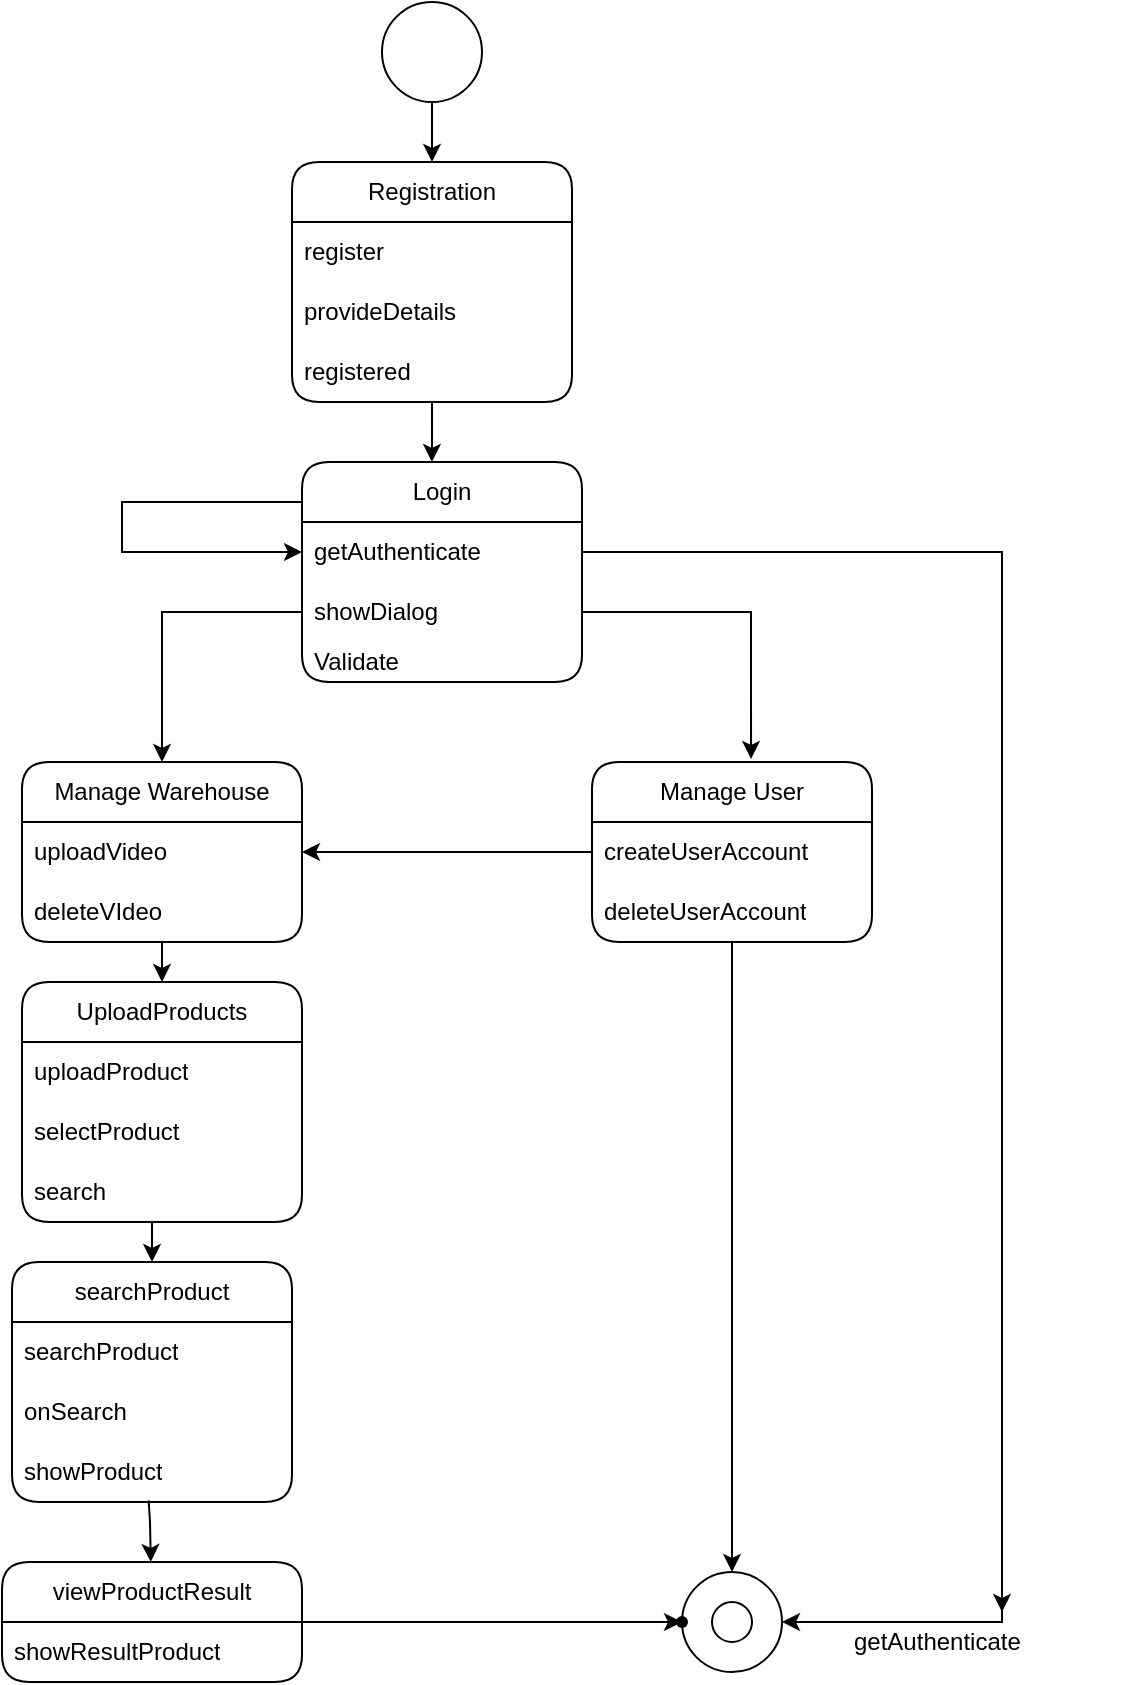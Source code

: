 <mxfile version="21.1.7">
  <diagram name="Page-1" id="us4y8G0hW0AALbvcc-4g">
    <mxGraphModel dx="591" dy="773" grid="1" gridSize="10" guides="1" tooltips="1" connect="1" arrows="1" fold="1" page="1" pageScale="1" pageWidth="850" pageHeight="1100" math="0" shadow="0">
      <root>
        <mxCell id="0" />
        <mxCell id="1" parent="0" />
        <mxCell id="wQCT6eP8Y0Su3LPdMnlr-79" style="edgeStyle=orthogonalEdgeStyle;rounded=0;orthogonalLoop=1;jettySize=auto;html=1;exitX=0.5;exitY=1;exitDx=0;exitDy=0;entryX=0.5;entryY=0;entryDx=0;entryDy=0;" edge="1" parent="1" source="wQCT6eP8Y0Su3LPdMnlr-1" target="wQCT6eP8Y0Su3LPdMnlr-2">
          <mxGeometry relative="1" as="geometry" />
        </mxCell>
        <mxCell id="wQCT6eP8Y0Su3LPdMnlr-1" value="" style="ellipse;whiteSpace=wrap;html=1;aspect=fixed;" vertex="1" parent="1">
          <mxGeometry x="250" y="110" width="50" height="50" as="geometry" />
        </mxCell>
        <mxCell id="wQCT6eP8Y0Su3LPdMnlr-68" style="edgeStyle=orthogonalEdgeStyle;rounded=0;orthogonalLoop=1;jettySize=auto;html=1;entryX=0.464;entryY=0;entryDx=0;entryDy=0;entryPerimeter=0;" edge="1" parent="1" source="wQCT6eP8Y0Su3LPdMnlr-2" target="wQCT6eP8Y0Su3LPdMnlr-6">
          <mxGeometry relative="1" as="geometry" />
        </mxCell>
        <mxCell id="wQCT6eP8Y0Su3LPdMnlr-2" value="Registration" style="swimlane;fontStyle=0;childLayout=stackLayout;horizontal=1;startSize=30;horizontalStack=0;resizeParent=1;resizeParentMax=0;resizeLast=0;collapsible=1;marginBottom=0;whiteSpace=wrap;html=1;rounded=1;swimlaneLine=1;glass=0;" vertex="1" parent="1">
          <mxGeometry x="205" y="190" width="140" height="120" as="geometry" />
        </mxCell>
        <mxCell id="wQCT6eP8Y0Su3LPdMnlr-3" value="register" style="text;strokeColor=none;fillColor=none;align=left;verticalAlign=middle;spacingLeft=4;spacingRight=4;overflow=hidden;points=[[0,0.5],[1,0.5]];portConstraint=eastwest;rotatable=0;whiteSpace=wrap;html=1;" vertex="1" parent="wQCT6eP8Y0Su3LPdMnlr-2">
          <mxGeometry y="30" width="140" height="30" as="geometry" />
        </mxCell>
        <mxCell id="wQCT6eP8Y0Su3LPdMnlr-4" value="provideDetails" style="text;strokeColor=none;fillColor=none;align=left;verticalAlign=middle;spacingLeft=4;spacingRight=4;overflow=hidden;points=[[0,0.5],[1,0.5]];portConstraint=eastwest;rotatable=0;whiteSpace=wrap;html=1;" vertex="1" parent="wQCT6eP8Y0Su3LPdMnlr-2">
          <mxGeometry y="60" width="140" height="30" as="geometry" />
        </mxCell>
        <mxCell id="wQCT6eP8Y0Su3LPdMnlr-5" value="registered" style="text;strokeColor=none;fillColor=none;align=left;verticalAlign=middle;spacingLeft=4;spacingRight=4;overflow=hidden;points=[[0,0.5],[1,0.5]];portConstraint=eastwest;rotatable=0;whiteSpace=wrap;html=1;" vertex="1" parent="wQCT6eP8Y0Su3LPdMnlr-2">
          <mxGeometry y="90" width="140" height="30" as="geometry" />
        </mxCell>
        <mxCell id="wQCT6eP8Y0Su3LPdMnlr-6" value="Login" style="swimlane;fontStyle=0;childLayout=stackLayout;horizontal=1;startSize=30;horizontalStack=0;resizeParent=1;resizeParentMax=0;resizeLast=0;collapsible=1;marginBottom=0;whiteSpace=wrap;html=1;rounded=1;" vertex="1" parent="1">
          <mxGeometry x="210" y="340" width="140" height="110" as="geometry" />
        </mxCell>
        <mxCell id="wQCT6eP8Y0Su3LPdMnlr-7" value="getAuthenticate" style="text;strokeColor=none;fillColor=none;align=left;verticalAlign=middle;spacingLeft=4;spacingRight=4;overflow=hidden;points=[[0,0.5],[1,0.5]];portConstraint=eastwest;rotatable=0;whiteSpace=wrap;html=1;" vertex="1" parent="wQCT6eP8Y0Su3LPdMnlr-6">
          <mxGeometry y="30" width="140" height="30" as="geometry" />
        </mxCell>
        <mxCell id="wQCT6eP8Y0Su3LPdMnlr-8" value="showDialog" style="text;strokeColor=none;fillColor=none;align=left;verticalAlign=middle;spacingLeft=4;spacingRight=4;overflow=hidden;points=[[0,0.5],[1,0.5]];portConstraint=eastwest;rotatable=0;whiteSpace=wrap;html=1;" vertex="1" parent="wQCT6eP8Y0Su3LPdMnlr-6">
          <mxGeometry y="60" width="140" height="30" as="geometry" />
        </mxCell>
        <mxCell id="wQCT6eP8Y0Su3LPdMnlr-33" value="Validate" style="text;strokeColor=none;fillColor=none;align=left;verticalAlign=middle;spacingLeft=4;spacingRight=4;overflow=hidden;points=[[0,0.5],[1,0.5]];portConstraint=eastwest;rotatable=0;whiteSpace=wrap;html=1;" vertex="1" parent="wQCT6eP8Y0Su3LPdMnlr-6">
          <mxGeometry y="90" width="140" height="20" as="geometry" />
        </mxCell>
        <mxCell id="wQCT6eP8Y0Su3LPdMnlr-67" style="edgeStyle=orthogonalEdgeStyle;rounded=0;orthogonalLoop=1;jettySize=auto;html=1;exitX=0;exitY=0.25;exitDx=0;exitDy=0;entryX=0;entryY=0.5;entryDx=0;entryDy=0;" edge="1" parent="wQCT6eP8Y0Su3LPdMnlr-6" source="wQCT6eP8Y0Su3LPdMnlr-6" target="wQCT6eP8Y0Su3LPdMnlr-7">
          <mxGeometry relative="1" as="geometry">
            <mxPoint x="-90" y="27.667" as="targetPoint" />
            <Array as="points">
              <mxPoint y="20" />
              <mxPoint x="-90" y="20" />
              <mxPoint x="-90" y="45" />
            </Array>
          </mxGeometry>
        </mxCell>
        <mxCell id="wQCT6eP8Y0Su3LPdMnlr-62" style="edgeStyle=orthogonalEdgeStyle;rounded=0;orthogonalLoop=1;jettySize=auto;html=1;exitX=0.5;exitY=1;exitDx=0;exitDy=0;entryX=0.5;entryY=0;entryDx=0;entryDy=0;" edge="1" parent="1" source="wQCT6eP8Y0Su3LPdMnlr-10" target="wQCT6eP8Y0Su3LPdMnlr-18">
          <mxGeometry relative="1" as="geometry" />
        </mxCell>
        <mxCell id="wQCT6eP8Y0Su3LPdMnlr-10" value="Manage Warehouse" style="swimlane;fontStyle=0;childLayout=stackLayout;horizontal=1;startSize=30;horizontalStack=0;resizeParent=1;resizeParentMax=0;resizeLast=0;collapsible=1;marginBottom=0;whiteSpace=wrap;html=1;rounded=1;" vertex="1" parent="1">
          <mxGeometry x="70" y="490" width="140" height="90" as="geometry" />
        </mxCell>
        <mxCell id="wQCT6eP8Y0Su3LPdMnlr-11" value="uploadVideo" style="text;strokeColor=none;fillColor=none;align=left;verticalAlign=middle;spacingLeft=4;spacingRight=4;overflow=hidden;points=[[0,0.5],[1,0.5]];portConstraint=eastwest;rotatable=0;whiteSpace=wrap;html=1;" vertex="1" parent="wQCT6eP8Y0Su3LPdMnlr-10">
          <mxGeometry y="30" width="140" height="30" as="geometry" />
        </mxCell>
        <mxCell id="wQCT6eP8Y0Su3LPdMnlr-12" value="deleteVIdeo" style="text;strokeColor=none;fillColor=none;align=left;verticalAlign=middle;spacingLeft=4;spacingRight=4;overflow=hidden;points=[[0,0.5],[1,0.5]];portConstraint=eastwest;rotatable=0;whiteSpace=wrap;html=1;" vertex="1" parent="wQCT6eP8Y0Su3LPdMnlr-10">
          <mxGeometry y="60" width="140" height="30" as="geometry" />
        </mxCell>
        <mxCell id="wQCT6eP8Y0Su3LPdMnlr-42" value="" style="edgeStyle=orthogonalEdgeStyle;rounded=0;orthogonalLoop=1;jettySize=auto;html=1;entryX=0.5;entryY=0;entryDx=0;entryDy=0;" edge="1" parent="1" source="wQCT6eP8Y0Su3LPdMnlr-14" target="wQCT6eP8Y0Su3LPdMnlr-30">
          <mxGeometry relative="1" as="geometry">
            <mxPoint x="425" y="705" as="targetPoint" />
          </mxGeometry>
        </mxCell>
        <mxCell id="wQCT6eP8Y0Su3LPdMnlr-14" value="Manage User " style="swimlane;fontStyle=0;childLayout=stackLayout;horizontal=1;startSize=30;horizontalStack=0;resizeParent=1;resizeParentMax=0;resizeLast=0;collapsible=1;marginBottom=0;whiteSpace=wrap;html=1;rounded=1;" vertex="1" parent="1">
          <mxGeometry x="355" y="490" width="140" height="90" as="geometry" />
        </mxCell>
        <mxCell id="wQCT6eP8Y0Su3LPdMnlr-15" value="createUserAccount" style="text;strokeColor=none;fillColor=none;align=left;verticalAlign=middle;spacingLeft=4;spacingRight=4;overflow=hidden;points=[[0,0.5],[1,0.5]];portConstraint=eastwest;rotatable=0;whiteSpace=wrap;html=1;" vertex="1" parent="wQCT6eP8Y0Su3LPdMnlr-14">
          <mxGeometry y="30" width="140" height="30" as="geometry" />
        </mxCell>
        <mxCell id="wQCT6eP8Y0Su3LPdMnlr-16" value="deleteUserAccount" style="text;strokeColor=none;fillColor=none;align=left;verticalAlign=middle;spacingLeft=4;spacingRight=4;overflow=hidden;points=[[0,0.5],[1,0.5]];portConstraint=eastwest;rotatable=0;whiteSpace=wrap;html=1;" vertex="1" parent="wQCT6eP8Y0Su3LPdMnlr-14">
          <mxGeometry y="60" width="140" height="30" as="geometry" />
        </mxCell>
        <mxCell id="wQCT6eP8Y0Su3LPdMnlr-61" style="edgeStyle=orthogonalEdgeStyle;rounded=0;orthogonalLoop=1;jettySize=auto;html=1;exitX=0.5;exitY=1;exitDx=0;exitDy=0;entryX=0.5;entryY=0;entryDx=0;entryDy=0;" edge="1" parent="1" source="wQCT6eP8Y0Su3LPdMnlr-18" target="wQCT6eP8Y0Su3LPdMnlr-22">
          <mxGeometry relative="1" as="geometry" />
        </mxCell>
        <mxCell id="wQCT6eP8Y0Su3LPdMnlr-18" value="UploadProducts" style="swimlane;fontStyle=0;childLayout=stackLayout;horizontal=1;startSize=30;horizontalStack=0;resizeParent=1;resizeParentMax=0;resizeLast=0;collapsible=1;marginBottom=0;whiteSpace=wrap;html=1;rounded=1;" vertex="1" parent="1">
          <mxGeometry x="70" y="600" width="140" height="120" as="geometry" />
        </mxCell>
        <mxCell id="wQCT6eP8Y0Su3LPdMnlr-19" value="uploadProduct" style="text;strokeColor=none;fillColor=none;align=left;verticalAlign=middle;spacingLeft=4;spacingRight=4;overflow=hidden;points=[[0,0.5],[1,0.5]];portConstraint=eastwest;rotatable=0;whiteSpace=wrap;html=1;" vertex="1" parent="wQCT6eP8Y0Su3LPdMnlr-18">
          <mxGeometry y="30" width="140" height="30" as="geometry" />
        </mxCell>
        <mxCell id="wQCT6eP8Y0Su3LPdMnlr-20" value="selectProduct" style="text;strokeColor=none;fillColor=none;align=left;verticalAlign=middle;spacingLeft=4;spacingRight=4;overflow=hidden;points=[[0,0.5],[1,0.5]];portConstraint=eastwest;rotatable=0;whiteSpace=wrap;html=1;" vertex="1" parent="wQCT6eP8Y0Su3LPdMnlr-18">
          <mxGeometry y="60" width="140" height="30" as="geometry" />
        </mxCell>
        <mxCell id="wQCT6eP8Y0Su3LPdMnlr-21" value="search" style="text;strokeColor=none;fillColor=none;align=left;verticalAlign=middle;spacingLeft=4;spacingRight=4;overflow=hidden;points=[[0,0.5],[1,0.5]];portConstraint=eastwest;rotatable=0;whiteSpace=wrap;html=1;" vertex="1" parent="wQCT6eP8Y0Su3LPdMnlr-18">
          <mxGeometry y="90" width="140" height="30" as="geometry" />
        </mxCell>
        <mxCell id="wQCT6eP8Y0Su3LPdMnlr-22" value="searchProduct" style="swimlane;fontStyle=0;childLayout=stackLayout;horizontal=1;startSize=30;horizontalStack=0;resizeParent=1;resizeParentMax=0;resizeLast=0;collapsible=1;marginBottom=0;whiteSpace=wrap;html=1;rounded=1;" vertex="1" parent="1">
          <mxGeometry x="65" y="740" width="140" height="120" as="geometry" />
        </mxCell>
        <mxCell id="wQCT6eP8Y0Su3LPdMnlr-23" value="searchProduct" style="text;strokeColor=none;fillColor=none;align=left;verticalAlign=middle;spacingLeft=4;spacingRight=4;overflow=hidden;points=[[0,0.5],[1,0.5]];portConstraint=eastwest;rotatable=0;whiteSpace=wrap;html=1;" vertex="1" parent="wQCT6eP8Y0Su3LPdMnlr-22">
          <mxGeometry y="30" width="140" height="30" as="geometry" />
        </mxCell>
        <mxCell id="wQCT6eP8Y0Su3LPdMnlr-24" value="onSearch" style="text;strokeColor=none;fillColor=none;align=left;verticalAlign=middle;spacingLeft=4;spacingRight=4;overflow=hidden;points=[[0,0.5],[1,0.5]];portConstraint=eastwest;rotatable=0;whiteSpace=wrap;html=1;" vertex="1" parent="wQCT6eP8Y0Su3LPdMnlr-22">
          <mxGeometry y="60" width="140" height="30" as="geometry" />
        </mxCell>
        <mxCell id="wQCT6eP8Y0Su3LPdMnlr-25" value="showProduct" style="text;strokeColor=none;fillColor=none;align=left;verticalAlign=middle;spacingLeft=4;spacingRight=4;overflow=hidden;points=[[0,0.5],[1,0.5]];portConstraint=eastwest;rotatable=0;whiteSpace=wrap;html=1;" vertex="1" parent="wQCT6eP8Y0Su3LPdMnlr-22">
          <mxGeometry y="90" width="140" height="30" as="geometry" />
        </mxCell>
        <mxCell id="wQCT6eP8Y0Su3LPdMnlr-57" value="" style="endArrow=classic;html=1;rounded=0;exitX=0.488;exitY=0.972;exitDx=0;exitDy=0;exitPerimeter=0;" edge="1" parent="wQCT6eP8Y0Su3LPdMnlr-22" source="wQCT6eP8Y0Su3LPdMnlr-25">
          <mxGeometry width="50" height="50" relative="1" as="geometry">
            <mxPoint x="65" y="120" as="sourcePoint" />
            <mxPoint x="69.41" y="150" as="targetPoint" />
            <Array as="points">
              <mxPoint x="69" y="130" />
            </Array>
          </mxGeometry>
        </mxCell>
        <mxCell id="wQCT6eP8Y0Su3LPdMnlr-40" value="" style="edgeStyle=orthogonalEdgeStyle;rounded=0;orthogonalLoop=1;jettySize=auto;html=1;" edge="1" parent="1" source="wQCT6eP8Y0Su3LPdMnlr-26" target="wQCT6eP8Y0Su3LPdMnlr-39">
          <mxGeometry relative="1" as="geometry" />
        </mxCell>
        <mxCell id="wQCT6eP8Y0Su3LPdMnlr-26" value="viewProductResult" style="swimlane;fontStyle=0;childLayout=stackLayout;horizontal=1;startSize=30;horizontalStack=0;resizeParent=1;resizeParentMax=0;resizeLast=0;collapsible=1;marginBottom=0;whiteSpace=wrap;html=1;rounded=1;" vertex="1" parent="1">
          <mxGeometry x="60" y="890" width="150" height="60" as="geometry" />
        </mxCell>
        <mxCell id="wQCT6eP8Y0Su3LPdMnlr-27" value="showResultProduct" style="text;strokeColor=none;fillColor=none;align=left;verticalAlign=middle;spacingLeft=4;spacingRight=4;overflow=hidden;points=[[0,0.5],[1,0.5]];portConstraint=eastwest;rotatable=0;whiteSpace=wrap;html=1;" vertex="1" parent="wQCT6eP8Y0Su3LPdMnlr-26">
          <mxGeometry y="30" width="150" height="30" as="geometry" />
        </mxCell>
        <mxCell id="wQCT6eP8Y0Su3LPdMnlr-30" value="" style="ellipse;whiteSpace=wrap;html=1;aspect=fixed;" vertex="1" parent="1">
          <mxGeometry x="400" y="895" width="50" height="50" as="geometry" />
        </mxCell>
        <mxCell id="wQCT6eP8Y0Su3LPdMnlr-36" value="" style="ellipse;whiteSpace=wrap;html=1;aspect=fixed;" vertex="1" parent="1">
          <mxGeometry x="415" y="910" width="20" height="20" as="geometry" />
        </mxCell>
        <mxCell id="wQCT6eP8Y0Su3LPdMnlr-39" value="" style="shape=waypoint;sketch=0;size=6;pointerEvents=1;points=[];fillColor=default;resizable=0;rotatable=0;perimeter=centerPerimeter;snapToPoint=1;fontStyle=0;startSize=30;rounded=1;" vertex="1" parent="1">
          <mxGeometry x="390" y="910" width="20" height="20" as="geometry" />
        </mxCell>
        <mxCell id="wQCT6eP8Y0Su3LPdMnlr-64" style="edgeStyle=orthogonalEdgeStyle;rounded=0;orthogonalLoop=1;jettySize=auto;html=1;exitX=0;exitY=0.5;exitDx=0;exitDy=0;entryX=1;entryY=0.5;entryDx=0;entryDy=0;" edge="1" parent="1" source="wQCT6eP8Y0Su3LPdMnlr-15" target="wQCT6eP8Y0Su3LPdMnlr-11">
          <mxGeometry relative="1" as="geometry" />
        </mxCell>
        <mxCell id="wQCT6eP8Y0Su3LPdMnlr-65" style="edgeStyle=orthogonalEdgeStyle;rounded=0;orthogonalLoop=1;jettySize=auto;html=1;entryX=0.5;entryY=0;entryDx=0;entryDy=0;" edge="1" parent="1" source="wQCT6eP8Y0Su3LPdMnlr-8" target="wQCT6eP8Y0Su3LPdMnlr-10">
          <mxGeometry relative="1" as="geometry" />
        </mxCell>
        <mxCell id="wQCT6eP8Y0Su3LPdMnlr-66" style="edgeStyle=orthogonalEdgeStyle;rounded=0;orthogonalLoop=1;jettySize=auto;html=1;exitX=1;exitY=0.5;exitDx=0;exitDy=0;entryX=0.568;entryY=-0.017;entryDx=0;entryDy=0;entryPerimeter=0;" edge="1" parent="1" source="wQCT6eP8Y0Su3LPdMnlr-8" target="wQCT6eP8Y0Su3LPdMnlr-14">
          <mxGeometry relative="1" as="geometry" />
        </mxCell>
        <mxCell id="wQCT6eP8Y0Su3LPdMnlr-75" value="getAuthenticate" style="text;strokeColor=none;fillColor=none;align=left;verticalAlign=middle;spacingLeft=4;spacingRight=4;overflow=hidden;points=[[0,0.5],[1,0.5]];portConstraint=eastwest;rotatable=0;whiteSpace=wrap;html=1;" vertex="1" parent="1">
          <mxGeometry x="480" y="915" width="140" height="30" as="geometry" />
        </mxCell>
        <mxCell id="wQCT6eP8Y0Su3LPdMnlr-76" style="edgeStyle=orthogonalEdgeStyle;rounded=0;orthogonalLoop=1;jettySize=auto;html=1;" edge="1" parent="1" source="wQCT6eP8Y0Su3LPdMnlr-7" target="wQCT6eP8Y0Su3LPdMnlr-75">
          <mxGeometry relative="1" as="geometry">
            <Array as="points">
              <mxPoint x="560" y="385" />
            </Array>
          </mxGeometry>
        </mxCell>
        <mxCell id="wQCT6eP8Y0Su3LPdMnlr-77" style="edgeStyle=orthogonalEdgeStyle;rounded=0;orthogonalLoop=1;jettySize=auto;html=1;" edge="1" parent="1" source="wQCT6eP8Y0Su3LPdMnlr-7" target="wQCT6eP8Y0Su3LPdMnlr-30">
          <mxGeometry relative="1" as="geometry">
            <Array as="points">
              <mxPoint x="560" y="385" />
              <mxPoint x="560" y="920" />
            </Array>
          </mxGeometry>
        </mxCell>
      </root>
    </mxGraphModel>
  </diagram>
</mxfile>
